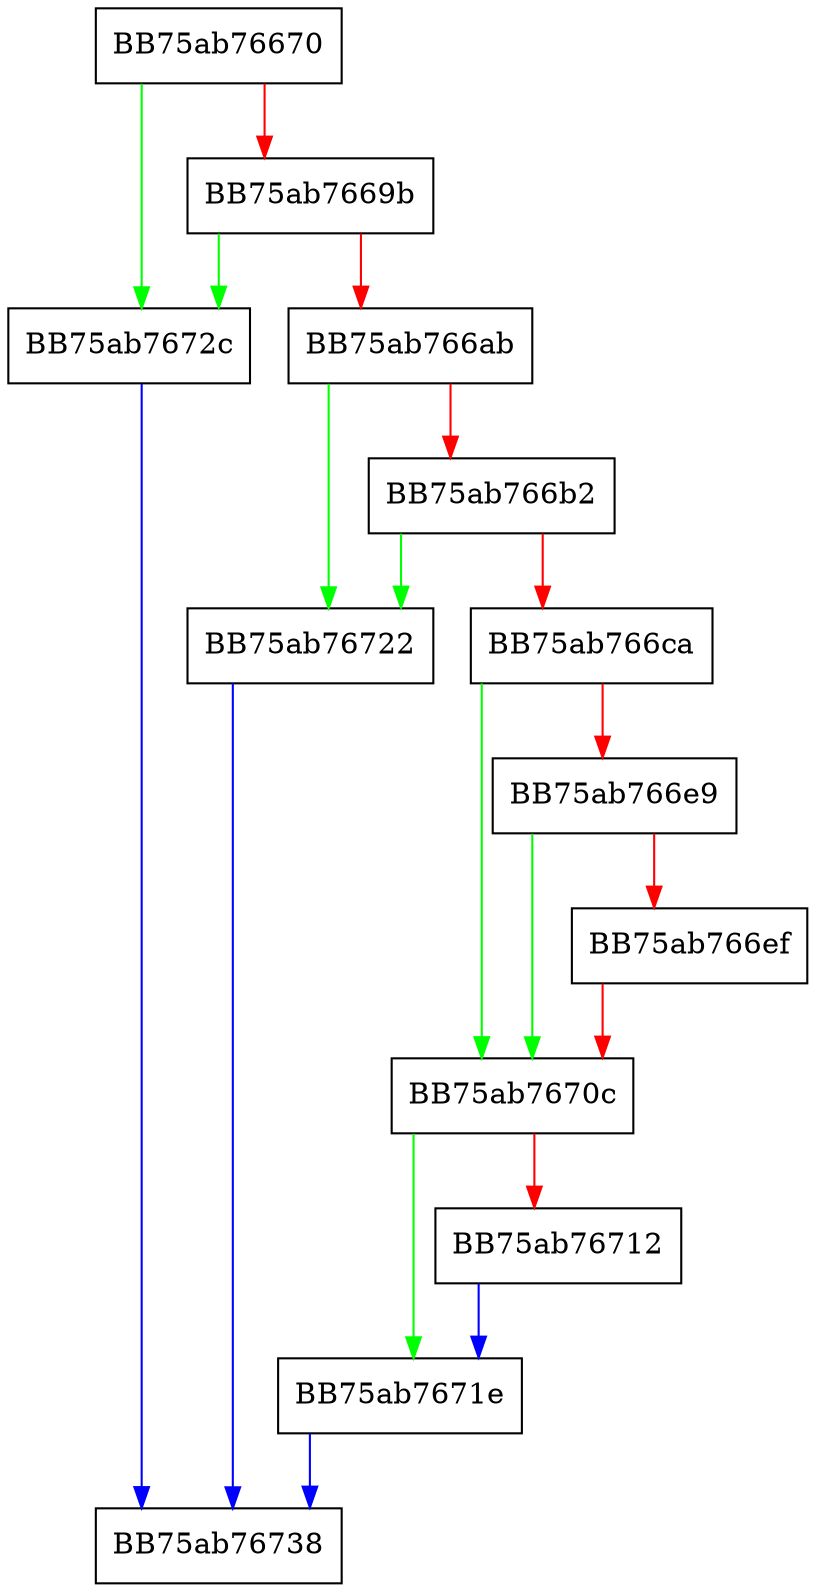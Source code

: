 digraph pfnScheduleShutdownDriverRemoval {
  node [shape="box"];
  graph [splines=ortho];
  BB75ab76670 -> BB75ab7672c [color="green"];
  BB75ab76670 -> BB75ab7669b [color="red"];
  BB75ab7669b -> BB75ab7672c [color="green"];
  BB75ab7669b -> BB75ab766ab [color="red"];
  BB75ab766ab -> BB75ab76722 [color="green"];
  BB75ab766ab -> BB75ab766b2 [color="red"];
  BB75ab766b2 -> BB75ab76722 [color="green"];
  BB75ab766b2 -> BB75ab766ca [color="red"];
  BB75ab766ca -> BB75ab7670c [color="green"];
  BB75ab766ca -> BB75ab766e9 [color="red"];
  BB75ab766e9 -> BB75ab7670c [color="green"];
  BB75ab766e9 -> BB75ab766ef [color="red"];
  BB75ab766ef -> BB75ab7670c [color="red"];
  BB75ab7670c -> BB75ab7671e [color="green"];
  BB75ab7670c -> BB75ab76712 [color="red"];
  BB75ab76712 -> BB75ab7671e [color="blue"];
  BB75ab7671e -> BB75ab76738 [color="blue"];
  BB75ab76722 -> BB75ab76738 [color="blue"];
  BB75ab7672c -> BB75ab76738 [color="blue"];
}